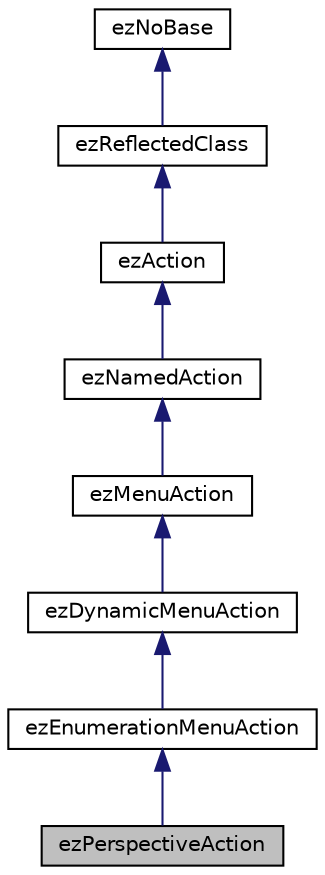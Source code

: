digraph "ezPerspectiveAction"
{
 // LATEX_PDF_SIZE
  edge [fontname="Helvetica",fontsize="10",labelfontname="Helvetica",labelfontsize="10"];
  node [fontname="Helvetica",fontsize="10",shape=record];
  Node1 [label="ezPerspectiveAction",height=0.2,width=0.4,color="black", fillcolor="grey75", style="filled", fontcolor="black",tooltip=" "];
  Node2 -> Node1 [dir="back",color="midnightblue",fontsize="10",style="solid",fontname="Helvetica"];
  Node2 [label="ezEnumerationMenuAction",height=0.2,width=0.4,color="black", fillcolor="white", style="filled",URL="$d6/d05/classez_enumeration_menu_action.htm",tooltip=" "];
  Node3 -> Node2 [dir="back",color="midnightblue",fontsize="10",style="solid",fontname="Helvetica"];
  Node3 [label="ezDynamicMenuAction",height=0.2,width=0.4,color="black", fillcolor="white", style="filled",URL="$d8/d87/classez_dynamic_menu_action.htm",tooltip=" "];
  Node4 -> Node3 [dir="back",color="midnightblue",fontsize="10",style="solid",fontname="Helvetica"];
  Node4 [label="ezMenuAction",height=0.2,width=0.4,color="black", fillcolor="white", style="filled",URL="$d5/d13/classez_menu_action.htm",tooltip=" "];
  Node5 -> Node4 [dir="back",color="midnightblue",fontsize="10",style="solid",fontname="Helvetica"];
  Node5 [label="ezNamedAction",height=0.2,width=0.4,color="black", fillcolor="white", style="filled",URL="$d8/dfd/classez_named_action.htm",tooltip=" "];
  Node6 -> Node5 [dir="back",color="midnightblue",fontsize="10",style="solid",fontname="Helvetica"];
  Node6 [label="ezAction",height=0.2,width=0.4,color="black", fillcolor="white", style="filled",URL="$d2/d03/classez_action.htm",tooltip=" "];
  Node7 -> Node6 [dir="back",color="midnightblue",fontsize="10",style="solid",fontname="Helvetica"];
  Node7 [label="ezReflectedClass",height=0.2,width=0.4,color="black", fillcolor="white", style="filled",URL="$db/d45/classez_reflected_class.htm",tooltip="All classes that should be dynamically reflectable, need to be derived from this base class."];
  Node8 -> Node7 [dir="back",color="midnightblue",fontsize="10",style="solid",fontname="Helvetica"];
  Node8 [label="ezNoBase",height=0.2,width=0.4,color="black", fillcolor="white", style="filled",URL="$d4/d02/classez_no_base.htm",tooltip="Dummy type to pass to templates and macros that expect a base type for a class that has no base."];
}
